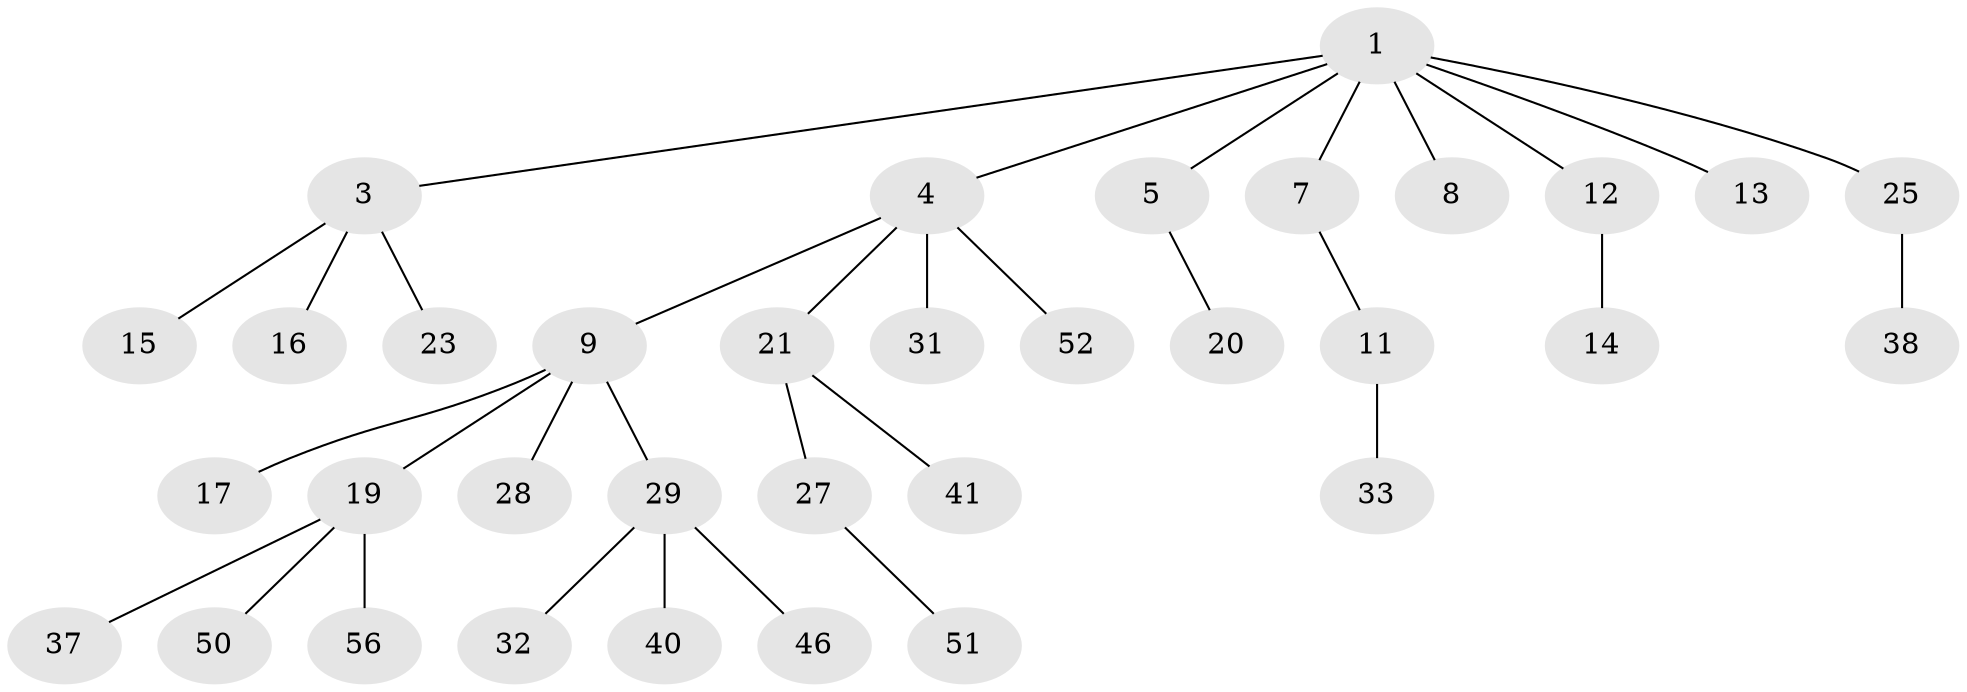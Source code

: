 // original degree distribution, {4: 0.10344827586206896, 6: 0.017241379310344827, 3: 0.13793103448275862, 2: 0.22413793103448276, 5: 0.017241379310344827, 1: 0.5}
// Generated by graph-tools (version 1.1) at 2025/19/03/04/25 18:19:08]
// undirected, 34 vertices, 33 edges
graph export_dot {
graph [start="1"]
  node [color=gray90,style=filled];
  1 [super="+2"];
  3 [super="+18"];
  4 [super="+6"];
  5;
  7 [super="+30"];
  8 [super="+24"];
  9 [super="+10"];
  11 [super="+48"];
  12 [super="+42"];
  13;
  14;
  15;
  16 [super="+45"];
  17;
  19 [super="+26+36"];
  20;
  21;
  23 [super="+44"];
  25;
  27 [super="+35"];
  28 [super="+57+47+34"];
  29;
  31;
  32;
  33 [super="+58"];
  37;
  38;
  40;
  41 [super="+49+54"];
  46;
  50 [super="+53"];
  51;
  52;
  56;
  1 -- 4;
  1 -- 12;
  1 -- 25;
  1 -- 3;
  1 -- 5;
  1 -- 7;
  1 -- 8;
  1 -- 13;
  3 -- 15;
  3 -- 16;
  3 -- 23;
  4 -- 9;
  4 -- 21;
  4 -- 52;
  4 -- 31;
  5 -- 20;
  7 -- 11;
  9 -- 17;
  9 -- 19;
  9 -- 28;
  9 -- 29;
  11 -- 33;
  12 -- 14;
  19 -- 56;
  19 -- 50;
  19 -- 37;
  21 -- 27;
  21 -- 41;
  25 -- 38;
  27 -- 51;
  29 -- 32;
  29 -- 40;
  29 -- 46;
}
